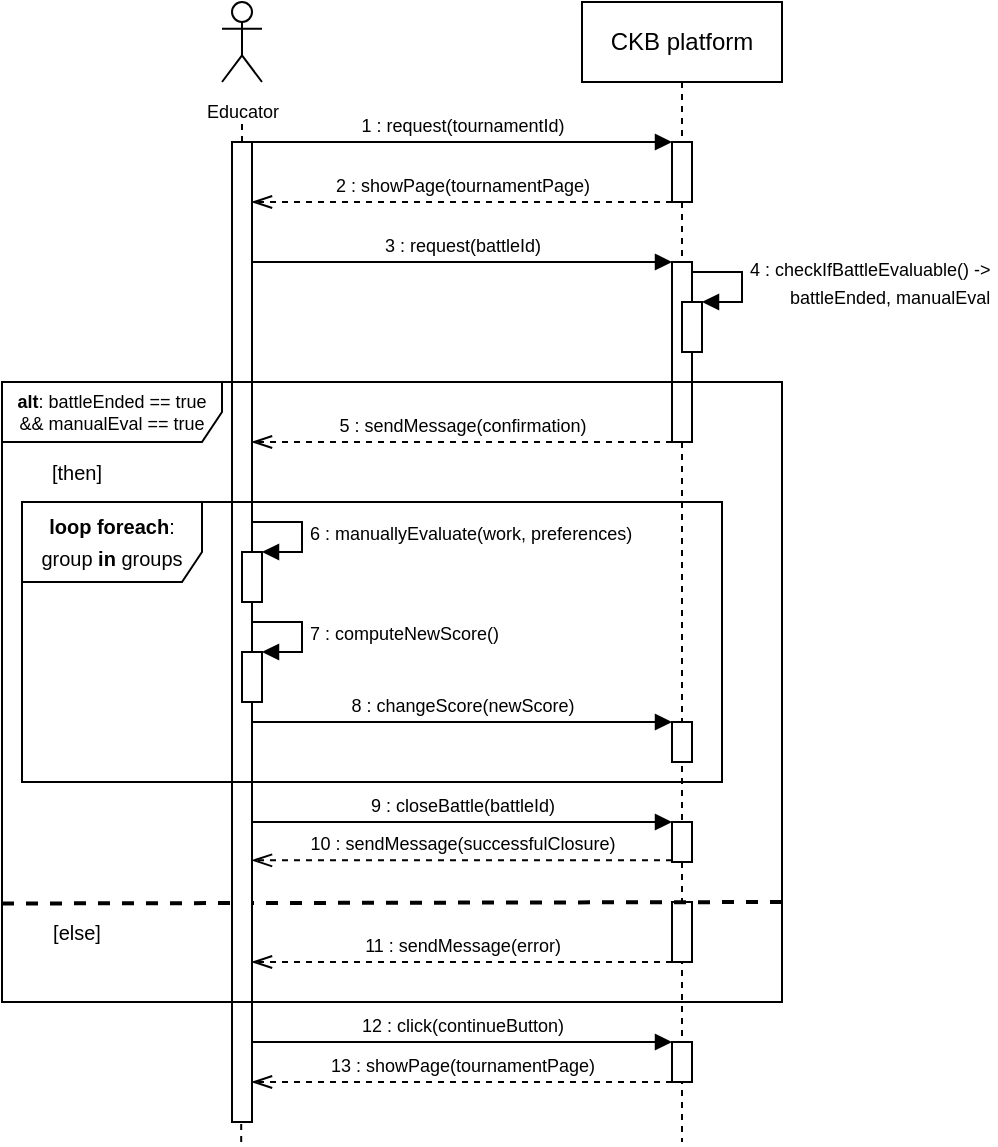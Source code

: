 <mxfile version="22.1.5" type="device">
  <diagram name="Page-1" id="2YBvvXClWsGukQMizWep">
    <mxGraphModel dx="1688" dy="880" grid="1" gridSize="10" guides="1" tooltips="1" connect="1" arrows="1" fold="1" page="1" pageScale="1" pageWidth="850" pageHeight="1100" math="0" shadow="0">
      <root>
        <mxCell id="0" />
        <mxCell id="1" parent="0" />
        <mxCell id="lU6mVO3UbZHwELB_DBvl-1" value="CKB platform" style="shape=umlLifeline;perimeter=lifelinePerimeter;whiteSpace=wrap;html=1;container=0;dropTarget=0;collapsible=0;recursiveResize=0;outlineConnect=0;portConstraint=eastwest;newEdgeStyle={&quot;edgeStyle&quot;:&quot;elbowEdgeStyle&quot;,&quot;elbow&quot;:&quot;vertical&quot;,&quot;curved&quot;:0,&quot;rounded&quot;:0};" parent="1" vertex="1">
          <mxGeometry x="80" y="40" width="100" height="570" as="geometry" />
        </mxCell>
        <mxCell id="lU6mVO3UbZHwELB_DBvl-2" value="" style="html=1;points=[];perimeter=orthogonalPerimeter;outlineConnect=0;targetShapes=umlLifeline;portConstraint=eastwest;newEdgeStyle={&quot;edgeStyle&quot;:&quot;elbowEdgeStyle&quot;,&quot;elbow&quot;:&quot;vertical&quot;,&quot;curved&quot;:0,&quot;rounded&quot;:0};" parent="lU6mVO3UbZHwELB_DBvl-1" vertex="1">
          <mxGeometry x="45" y="70" width="10" height="30" as="geometry" />
        </mxCell>
        <mxCell id="lU6mVO3UbZHwELB_DBvl-3" value="" style="html=1;points=[];perimeter=orthogonalPerimeter;outlineConnect=0;targetShapes=umlLifeline;portConstraint=eastwest;newEdgeStyle={&quot;edgeStyle&quot;:&quot;elbowEdgeStyle&quot;,&quot;elbow&quot;:&quot;vertical&quot;,&quot;curved&quot;:0,&quot;rounded&quot;:0};" parent="lU6mVO3UbZHwELB_DBvl-1" vertex="1">
          <mxGeometry x="45" y="130" width="10" height="90" as="geometry" />
        </mxCell>
        <mxCell id="lU6mVO3UbZHwELB_DBvl-33" value="" style="html=1;points=[[0,0,0,0,5],[0,1,0,0,-5],[1,0,0,0,5],[1,1,0,0,-5]];perimeter=orthogonalPerimeter;outlineConnect=0;targetShapes=umlLifeline;portConstraint=eastwest;newEdgeStyle={&quot;curved&quot;:0,&quot;rounded&quot;:0};" parent="lU6mVO3UbZHwELB_DBvl-1" vertex="1">
          <mxGeometry x="50" y="150" width="10" height="25" as="geometry" />
        </mxCell>
        <mxCell id="lU6mVO3UbZHwELB_DBvl-34" value="&lt;font style=&quot;font-size: 9px;&quot;&gt;4 : checkIfBattleEvaluable() -&amp;gt;&amp;nbsp;&lt;br&gt;&lt;span style=&quot;white-space: pre;&quot;&gt;&#x9;&lt;/span&gt;battleEnded, manualEval&lt;/font&gt;" style="html=1;align=left;spacingLeft=2;endArrow=block;rounded=0;edgeStyle=orthogonalEdgeStyle;curved=0;rounded=0;" parent="lU6mVO3UbZHwELB_DBvl-1" target="lU6mVO3UbZHwELB_DBvl-33" edge="1">
          <mxGeometry relative="1" as="geometry">
            <mxPoint x="55" y="135" as="sourcePoint" />
            <Array as="points">
              <mxPoint x="80" y="135" />
              <mxPoint x="80" y="150" />
            </Array>
          </mxGeometry>
        </mxCell>
        <mxCell id="lU6mVO3UbZHwELB_DBvl-50" value="&lt;font style=&quot;font-size: 9px;&quot;&gt;9 : closeBattle(battleId)&lt;/font&gt;" style="html=1;verticalAlign=bottom;endArrow=block;edgeStyle=elbowEdgeStyle;elbow=vertical;curved=0;rounded=0;" parent="lU6mVO3UbZHwELB_DBvl-1" edge="1">
          <mxGeometry relative="1" as="geometry">
            <mxPoint x="-165" y="410" as="sourcePoint" />
            <Array as="points">
              <mxPoint x="-50" y="410" />
            </Array>
            <mxPoint x="45" y="410" as="targetPoint" />
          </mxGeometry>
        </mxCell>
        <mxCell id="lU6mVO3UbZHwELB_DBvl-51" value="" style="html=1;points=[];perimeter=orthogonalPerimeter;outlineConnect=0;targetShapes=umlLifeline;portConstraint=eastwest;newEdgeStyle={&quot;edgeStyle&quot;:&quot;elbowEdgeStyle&quot;,&quot;elbow&quot;:&quot;vertical&quot;,&quot;curved&quot;:0,&quot;rounded&quot;:0};" parent="lU6mVO3UbZHwELB_DBvl-1" vertex="1">
          <mxGeometry x="45" y="410" width="10" height="20" as="geometry" />
        </mxCell>
        <mxCell id="lU6mVO3UbZHwELB_DBvl-54" value="&lt;font style=&quot;font-size: 9px;&quot;&gt;10 : sendMessage(successfulClosure)&lt;/font&gt;" style="html=1;verticalAlign=bottom;endArrow=openThin;dashed=1;endSize=8;edgeStyle=elbowEdgeStyle;elbow=vertical;curved=0;rounded=0;endFill=0;" parent="lU6mVO3UbZHwELB_DBvl-1" source="lU6mVO3UbZHwELB_DBvl-51" edge="1">
          <mxGeometry relative="1" as="geometry">
            <mxPoint x="-165" y="429.17" as="targetPoint" />
            <Array as="points">
              <mxPoint x="-75" y="429.17" />
            </Array>
            <mxPoint x="45" y="429.17" as="sourcePoint" />
          </mxGeometry>
        </mxCell>
        <mxCell id="lU6mVO3UbZHwELB_DBvl-56" value="[else]" style="text;html=1;strokeColor=none;fillColor=none;align=center;verticalAlign=middle;whiteSpace=wrap;rounded=0;fontSize=10;" parent="lU6mVO3UbZHwELB_DBvl-1" vertex="1">
          <mxGeometry x="-270" y="460" width="35" height="10" as="geometry" />
        </mxCell>
        <mxCell id="lU6mVO3UbZHwELB_DBvl-58" value="" style="html=1;points=[];perimeter=orthogonalPerimeter;outlineConnect=0;targetShapes=umlLifeline;portConstraint=eastwest;newEdgeStyle={&quot;edgeStyle&quot;:&quot;elbowEdgeStyle&quot;,&quot;elbow&quot;:&quot;vertical&quot;,&quot;curved&quot;:0,&quot;rounded&quot;:0};" parent="lU6mVO3UbZHwELB_DBvl-1" vertex="1">
          <mxGeometry x="45" y="450" width="10" height="30" as="geometry" />
        </mxCell>
        <mxCell id="lU6mVO3UbZHwELB_DBvl-55" value="" style="endArrow=none;dashed=1;html=1;rounded=0;exitX=0.001;exitY=0.409;exitDx=0;exitDy=0;exitPerimeter=0;strokeWidth=2;" parent="lU6mVO3UbZHwELB_DBvl-1" edge="1">
          <mxGeometry width="50" height="50" relative="1" as="geometry">
            <mxPoint x="-290" y="450.75" as="sourcePoint" />
            <mxPoint x="100" y="450" as="targetPoint" />
          </mxGeometry>
        </mxCell>
        <mxCell id="lU6mVO3UbZHwELB_DBvl-59" value="&lt;font style=&quot;font-size: 9px;&quot;&gt;11 : sendMessage(error)&lt;/font&gt;" style="html=1;verticalAlign=bottom;endArrow=openThin;dashed=1;endSize=8;edgeStyle=elbowEdgeStyle;elbow=horizontal;curved=0;rounded=0;endFill=0;" parent="lU6mVO3UbZHwELB_DBvl-1" source="lU6mVO3UbZHwELB_DBvl-58" edge="1">
          <mxGeometry relative="1" as="geometry">
            <mxPoint x="-165" y="480" as="targetPoint" />
            <Array as="points">
              <mxPoint x="-75" y="480" />
            </Array>
            <mxPoint x="45" y="469.17" as="sourcePoint" />
          </mxGeometry>
        </mxCell>
        <mxCell id="lU6mVO3UbZHwELB_DBvl-61" value="&lt;font style=&quot;font-size: 9px;&quot;&gt;13 : showPage(tournamentPage)&lt;/font&gt;" style="html=1;verticalAlign=bottom;endArrow=openThin;dashed=1;endSize=8;edgeStyle=elbowEdgeStyle;elbow=vertical;curved=0;rounded=0;endFill=0;" parent="lU6mVO3UbZHwELB_DBvl-1" source="lU6mVO3UbZHwELB_DBvl-62" edge="1">
          <mxGeometry relative="1" as="geometry">
            <mxPoint x="-165" y="540" as="targetPoint" />
            <Array as="points">
              <mxPoint x="-65" y="540" />
            </Array>
            <mxPoint x="50" y="530" as="sourcePoint" />
          </mxGeometry>
        </mxCell>
        <mxCell id="lU6mVO3UbZHwELB_DBvl-62" value="" style="html=1;points=[];perimeter=orthogonalPerimeter;outlineConnect=0;targetShapes=umlLifeline;portConstraint=eastwest;newEdgeStyle={&quot;edgeStyle&quot;:&quot;elbowEdgeStyle&quot;,&quot;elbow&quot;:&quot;vertical&quot;,&quot;curved&quot;:0,&quot;rounded&quot;:0};" parent="lU6mVO3UbZHwELB_DBvl-1" vertex="1">
          <mxGeometry x="45" y="520" width="10" height="20" as="geometry" />
        </mxCell>
        <mxCell id="lU6mVO3UbZHwELB_DBvl-64" value="" style="endArrow=none;dashed=1;html=1;rounded=0;" parent="lU6mVO3UbZHwELB_DBvl-1" edge="1">
          <mxGeometry width="50" height="50" relative="1" as="geometry">
            <mxPoint x="-170.4" y="570" as="sourcePoint" />
            <mxPoint x="-170.4" y="560" as="targetPoint" />
          </mxGeometry>
        </mxCell>
        <mxCell id="lU6mVO3UbZHwELB_DBvl-60" value="&lt;font style=&quot;font-size: 9px;&quot;&gt;12 : click(continueButton)&lt;/font&gt;" style="html=1;verticalAlign=bottom;endArrow=block;edgeStyle=elbowEdgeStyle;elbow=vertical;curved=0;rounded=0;" parent="lU6mVO3UbZHwELB_DBvl-1" target="lU6mVO3UbZHwELB_DBvl-62" edge="1">
          <mxGeometry x="-0.002" relative="1" as="geometry">
            <mxPoint x="-165" y="520" as="sourcePoint" />
            <Array as="points">
              <mxPoint x="-45" y="520" />
            </Array>
            <mxPoint x="50" y="530" as="targetPoint" />
            <mxPoint as="offset" />
          </mxGeometry>
        </mxCell>
        <mxCell id="lU6mVO3UbZHwELB_DBvl-6" value="&lt;font style=&quot;font-size: 9px;&quot;&gt;Educator&lt;/font&gt;" style="shape=umlActor;verticalLabelPosition=bottom;verticalAlign=top;html=1;outlineConnect=0;" parent="1" vertex="1">
          <mxGeometry x="-100" y="40" width="20" height="40" as="geometry" />
        </mxCell>
        <mxCell id="lU6mVO3UbZHwELB_DBvl-7" value="" style="endArrow=none;dashed=1;html=1;rounded=0;" parent="1" source="lU6mVO3UbZHwELB_DBvl-9" edge="1">
          <mxGeometry width="50" height="50" relative="1" as="geometry">
            <mxPoint x="-90" y="350" as="sourcePoint" />
            <mxPoint x="-90" y="100" as="targetPoint" />
          </mxGeometry>
        </mxCell>
        <mxCell id="lU6mVO3UbZHwELB_DBvl-9" value="" style="html=1;points=[];perimeter=orthogonalPerimeter;outlineConnect=0;targetShapes=umlLifeline;portConstraint=eastwest;newEdgeStyle={&quot;edgeStyle&quot;:&quot;elbowEdgeStyle&quot;,&quot;elbow&quot;:&quot;vertical&quot;,&quot;curved&quot;:0,&quot;rounded&quot;:0};" parent="1" vertex="1">
          <mxGeometry x="-95" y="110" width="10" height="490" as="geometry" />
        </mxCell>
        <mxCell id="lU6mVO3UbZHwELB_DBvl-10" value="&lt;font style=&quot;font-size: 9px;&quot;&gt;1 : request(tournamentId)&lt;/font&gt;" style="html=1;verticalAlign=bottom;endArrow=block;edgeStyle=elbowEdgeStyle;elbow=horizontal;curved=0;rounded=0;" parent="1" source="lU6mVO3UbZHwELB_DBvl-9" target="lU6mVO3UbZHwELB_DBvl-2" edge="1">
          <mxGeometry relative="1" as="geometry">
            <mxPoint x="-50" y="110" as="sourcePoint" />
            <Array as="points">
              <mxPoint x="30" y="110" />
            </Array>
            <mxPoint x="115" y="110" as="targetPoint" />
          </mxGeometry>
        </mxCell>
        <mxCell id="lU6mVO3UbZHwELB_DBvl-11" value="&lt;font style=&quot;font-size: 9px;&quot;&gt;2 : showPage(tournamentPage)&lt;/font&gt;" style="html=1;verticalAlign=bottom;endArrow=openThin;dashed=1;endSize=8;edgeStyle=elbowEdgeStyle;elbow=vertical;curved=0;rounded=0;endFill=0;" parent="1" source="lU6mVO3UbZHwELB_DBvl-2" target="lU6mVO3UbZHwELB_DBvl-9" edge="1">
          <mxGeometry relative="1" as="geometry">
            <mxPoint x="-50" y="140" as="targetPoint" />
            <Array as="points">
              <mxPoint x="5" y="140" />
            </Array>
            <mxPoint x="80" y="140" as="sourcePoint" />
          </mxGeometry>
        </mxCell>
        <mxCell id="lU6mVO3UbZHwELB_DBvl-13" value="&lt;font style=&quot;font-size: 9px;&quot;&gt;3 : request(battleId)&lt;/font&gt;" style="html=1;verticalAlign=bottom;endArrow=block;edgeStyle=elbowEdgeStyle;elbow=vertical;curved=0;rounded=0;" parent="1" source="lU6mVO3UbZHwELB_DBvl-9" target="lU6mVO3UbZHwELB_DBvl-3" edge="1">
          <mxGeometry relative="1" as="geometry">
            <mxPoint x="-80" y="190" as="sourcePoint" />
            <Array as="points">
              <mxPoint x="30" y="170" />
            </Array>
            <mxPoint x="90" y="200" as="targetPoint" />
          </mxGeometry>
        </mxCell>
        <mxCell id="lU6mVO3UbZHwELB_DBvl-25" value="&lt;p style=&quot;line-height: 120%; font-size: 9px;&quot;&gt;&lt;font style=&quot;font-size: 9px;&quot;&gt;&lt;b&gt;alt&lt;/b&gt;: battleEnded == true &amp;amp;&amp;amp; manualEval == true&lt;/font&gt;&lt;/p&gt;" style="shape=umlFrame;whiteSpace=wrap;html=1;pointerEvents=0;width=110;height=30;verticalAlign=middle;horizontal=1;labelPosition=center;verticalLabelPosition=middle;align=center;" parent="1" vertex="1">
          <mxGeometry x="-210" y="230" width="390" height="310" as="geometry" />
        </mxCell>
        <mxCell id="lU6mVO3UbZHwELB_DBvl-37" value="[then]" style="text;html=1;strokeColor=none;fillColor=none;align=center;verticalAlign=middle;whiteSpace=wrap;rounded=0;fontSize=10;" parent="1" vertex="1">
          <mxGeometry x="-190" y="270" width="35" height="10" as="geometry" />
        </mxCell>
        <mxCell id="lU6mVO3UbZHwELB_DBvl-38" value="&lt;p style=&quot;line-height: 120%;&quot;&gt;&lt;font style=&quot;font-size: 10px;&quot;&gt;&lt;b&gt;loop foreach&lt;/b&gt;: group &lt;b&gt;in &lt;/b&gt;groups&lt;/font&gt;&lt;/p&gt;" style="shape=umlFrame;whiteSpace=wrap;html=1;pointerEvents=0;width=90;height=40;verticalAlign=middle;horizontal=1;labelPosition=center;verticalLabelPosition=middle;align=center;" parent="1" vertex="1">
          <mxGeometry x="-200" y="290" width="350" height="140" as="geometry" />
        </mxCell>
        <mxCell id="lU6mVO3UbZHwELB_DBvl-40" value="" style="html=1;points=[[0,0,0,0,5],[0,1,0,0,-5],[1,0,0,0,5],[1,1,0,0,-5]];perimeter=orthogonalPerimeter;outlineConnect=0;targetShapes=umlLifeline;portConstraint=eastwest;newEdgeStyle={&quot;curved&quot;:0,&quot;rounded&quot;:0};" parent="1" vertex="1">
          <mxGeometry x="-90" y="315" width="10" height="25" as="geometry" />
        </mxCell>
        <mxCell id="lU6mVO3UbZHwELB_DBvl-41" value="&lt;font style=&quot;font-size: 9px;&quot;&gt;6 : manuallyEvaluate(work, preferences)&lt;/font&gt;" style="html=1;align=left;spacingLeft=2;endArrow=block;rounded=0;edgeStyle=orthogonalEdgeStyle;curved=0;rounded=0;" parent="1" target="lU6mVO3UbZHwELB_DBvl-40" edge="1">
          <mxGeometry relative="1" as="geometry">
            <mxPoint x="-85" y="300" as="sourcePoint" />
            <Array as="points">
              <mxPoint x="-60" y="300" />
              <mxPoint x="-60" y="315" />
            </Array>
          </mxGeometry>
        </mxCell>
        <mxCell id="lU6mVO3UbZHwELB_DBvl-42" value="" style="html=1;points=[[0,0,0,0,5],[0,1,0,0,-5],[1,0,0,0,5],[1,1,0,0,-5]];perimeter=orthogonalPerimeter;outlineConnect=0;targetShapes=umlLifeline;portConstraint=eastwest;newEdgeStyle={&quot;curved&quot;:0,&quot;rounded&quot;:0};" parent="1" vertex="1">
          <mxGeometry x="-90" y="365" width="10" height="25" as="geometry" />
        </mxCell>
        <mxCell id="lU6mVO3UbZHwELB_DBvl-43" value="&lt;font style=&quot;font-size: 9px;&quot;&gt;7 : computeNewScore()&lt;/font&gt;" style="html=1;align=left;spacingLeft=2;endArrow=block;rounded=0;edgeStyle=orthogonalEdgeStyle;curved=0;rounded=0;" parent="1" target="lU6mVO3UbZHwELB_DBvl-42" edge="1">
          <mxGeometry relative="1" as="geometry">
            <mxPoint x="-85" y="350" as="sourcePoint" />
            <Array as="points">
              <mxPoint x="-60" y="350" />
              <mxPoint x="-60" y="365" />
            </Array>
          </mxGeometry>
        </mxCell>
        <mxCell id="lU6mVO3UbZHwELB_DBvl-47" value="&lt;font style=&quot;font-size: 9px;&quot;&gt;8 : changeScore(newScore)&lt;/font&gt;" style="html=1;verticalAlign=bottom;endArrow=block;edgeStyle=elbowEdgeStyle;elbow=vertical;curved=0;rounded=0;" parent="1" target="lU6mVO3UbZHwELB_DBvl-48" edge="1">
          <mxGeometry relative="1" as="geometry">
            <mxPoint x="-85" y="400" as="sourcePoint" />
            <Array as="points">
              <mxPoint x="30" y="400" />
            </Array>
            <mxPoint x="125" y="400" as="targetPoint" />
          </mxGeometry>
        </mxCell>
        <mxCell id="lU6mVO3UbZHwELB_DBvl-48" value="" style="html=1;points=[];perimeter=orthogonalPerimeter;outlineConnect=0;targetShapes=umlLifeline;portConstraint=eastwest;newEdgeStyle={&quot;edgeStyle&quot;:&quot;elbowEdgeStyle&quot;,&quot;elbow&quot;:&quot;vertical&quot;,&quot;curved&quot;:0,&quot;rounded&quot;:0};" parent="1" vertex="1">
          <mxGeometry x="125" y="400" width="10" height="20" as="geometry" />
        </mxCell>
        <mxCell id="lU6mVO3UbZHwELB_DBvl-57" value="&lt;font style=&quot;font-size: 9px;&quot;&gt;5 : sendMessage(confirmation)&lt;/font&gt;" style="html=1;verticalAlign=bottom;endArrow=openThin;dashed=1;endSize=8;edgeStyle=elbowEdgeStyle;elbow=horizontal;curved=0;rounded=0;endFill=0;" parent="1" edge="1">
          <mxGeometry relative="1" as="geometry">
            <mxPoint x="-85" y="260" as="targetPoint" />
            <Array as="points">
              <mxPoint x="5" y="260" />
            </Array>
            <mxPoint x="125" y="260" as="sourcePoint" />
          </mxGeometry>
        </mxCell>
      </root>
    </mxGraphModel>
  </diagram>
</mxfile>
